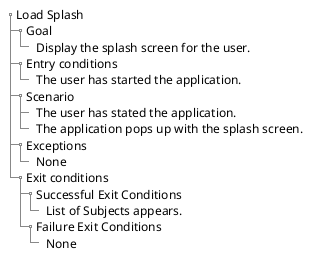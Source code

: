 @startsalt
{
{T
+ Load Splash
++  Goal
+++ Display the splash screen for the user.
++ Entry conditions
+++ The user has started the application.
++ Scenario
+++ The user has stated the application.
+++ The application pops up with the splash screen.
++ Exceptions
+++ None
++ Exit conditions
+++ Successful Exit Conditions
++++ List of Subjects appears.
+++ Failure Exit Conditions
++++ None
}
}
@endsalt